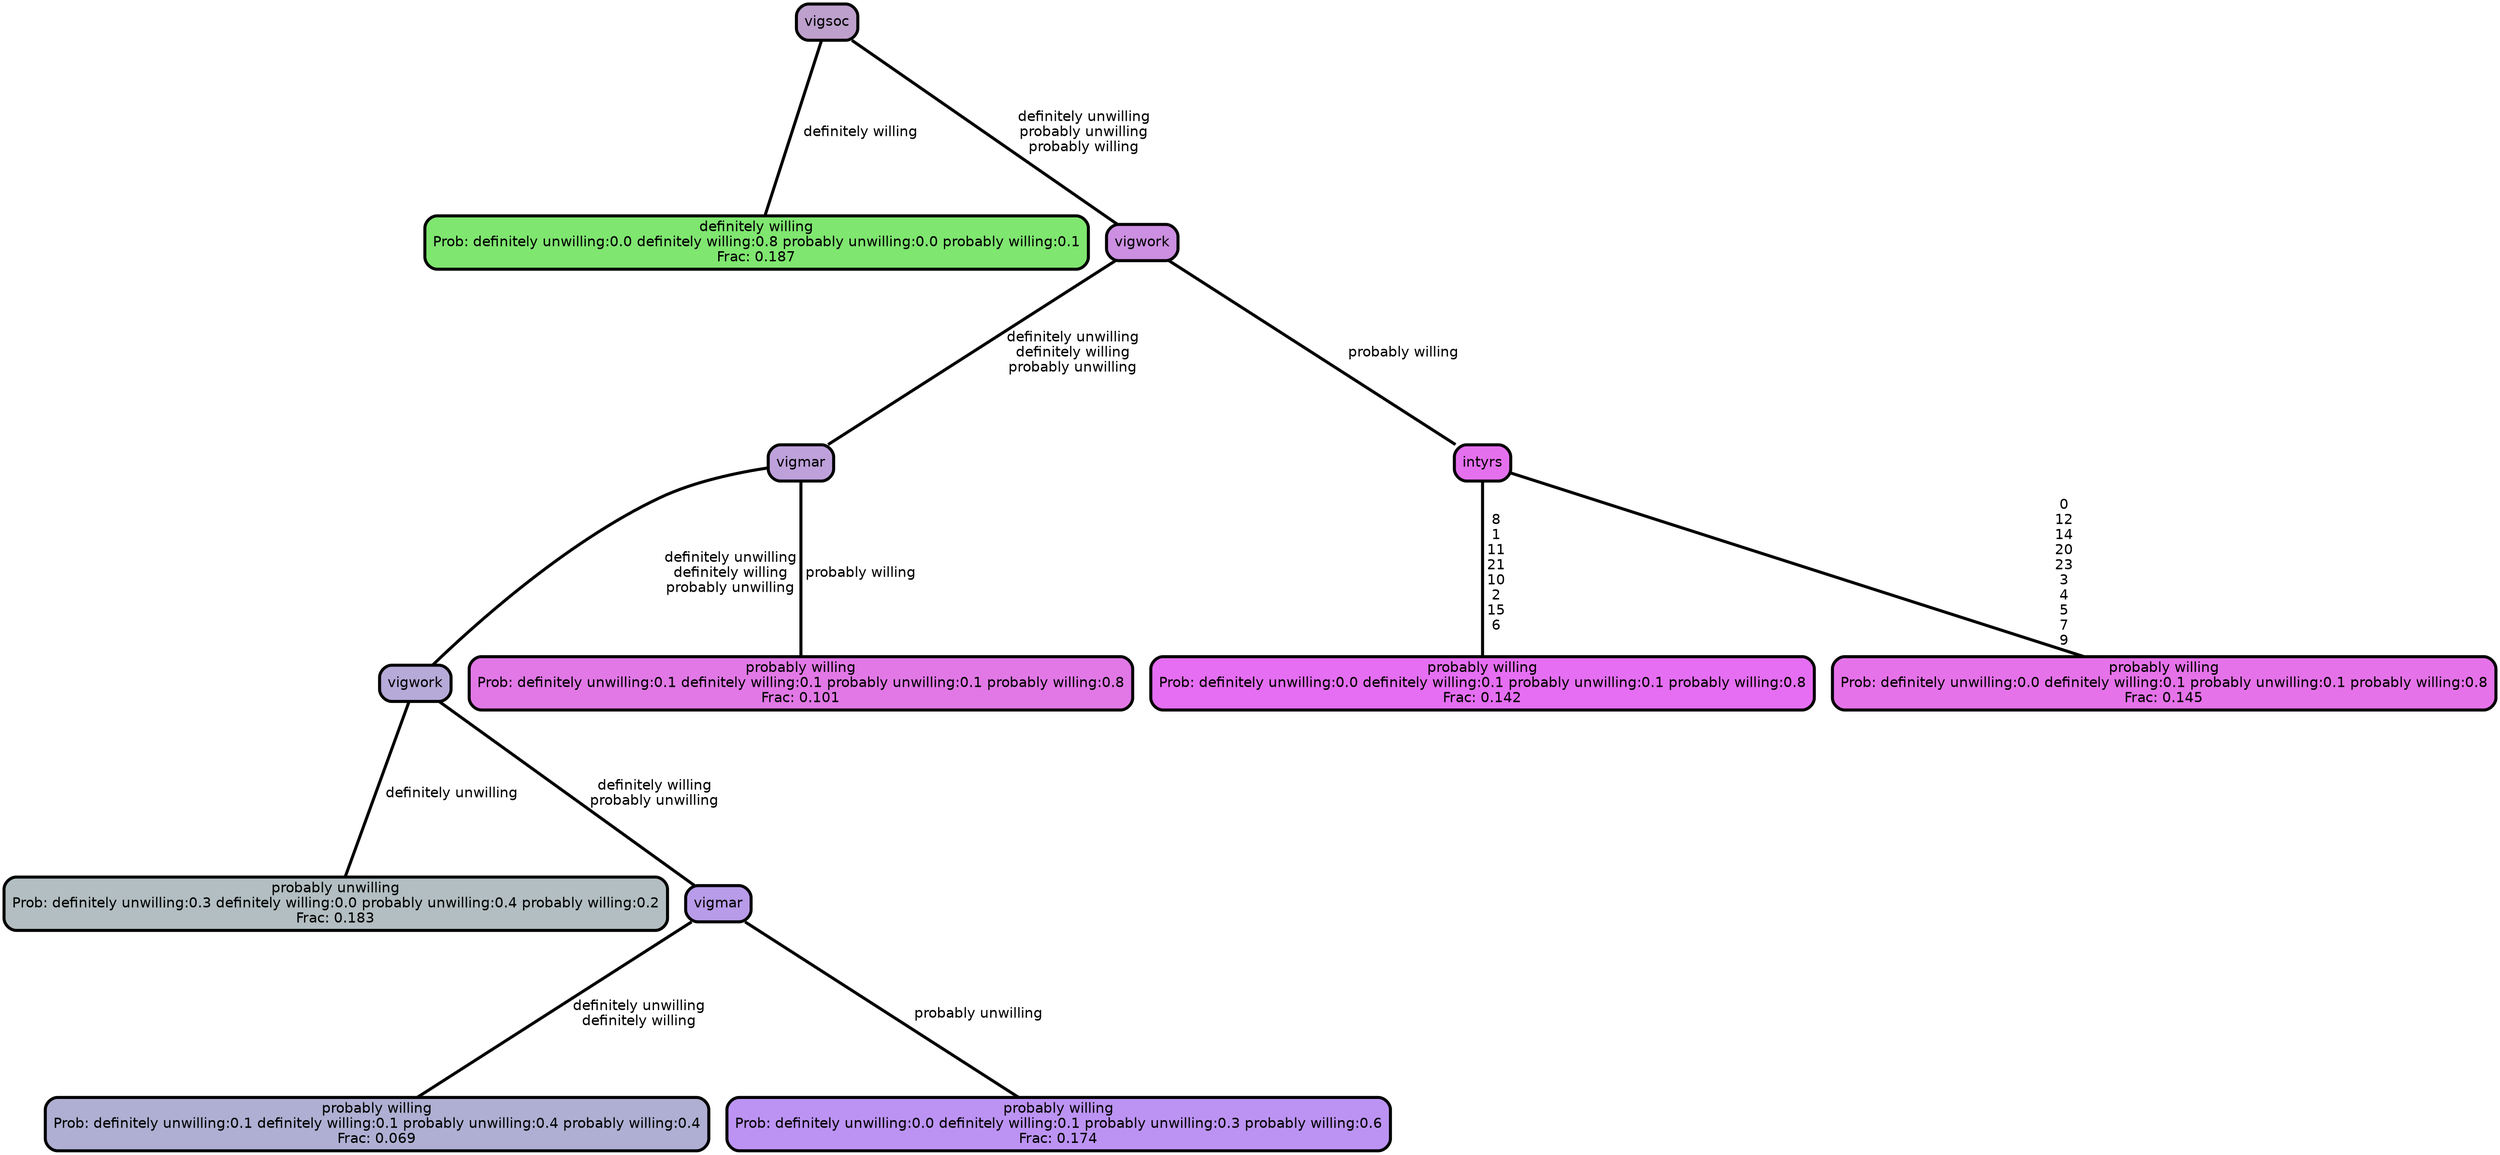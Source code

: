 graph Tree {
node [shape=box, style="filled, rounded",color="black",penwidth="3",fontcolor="black",                 fontname=helvetica] ;
graph [ranksep="0 equally", splines=straight,                 bgcolor=transparent, dpi=200] ;
edge [fontname=helvetica, color=black] ;
0 [label="definitely willing
Prob: definitely unwilling:0.0 definitely willing:0.8 probably unwilling:0.0 probably willing:0.1
Frac: 0.187", fillcolor="#7fe670"] ;
1 [label="vigsoc", fillcolor="#bda0cc"] ;
2 [label="probably unwilling
Prob: definitely unwilling:0.3 definitely willing:0.0 probably unwilling:0.4 probably willing:0.2
Frac: 0.183", fillcolor="#b2bec1"] ;
3 [label="vigwork", fillcolor="#b5aad8"] ;
4 [label="probably willing
Prob: definitely unwilling:0.1 definitely willing:0.1 probably unwilling:0.4 probably willing:0.4
Frac: 0.069", fillcolor="#aeafd2"] ;
5 [label="vigmar", fillcolor="#b89be9"] ;
6 [label="probably willing
Prob: definitely unwilling:0.0 definitely willing:0.1 probably unwilling:0.3 probably willing:0.6
Frac: 0.174", fillcolor="#bc93f3"] ;
7 [label="vigmar", fillcolor="#bea1db"] ;
8 [label="probably willing
Prob: definitely unwilling:0.1 definitely willing:0.1 probably unwilling:0.1 probably willing:0.8
Frac: 0.101", fillcolor="#e178e6"] ;
9 [label="vigwork", fillcolor="#cc8fe1"] ;
10 [label="probably willing
Prob: definitely unwilling:0.0 definitely willing:0.1 probably unwilling:0.1 probably willing:0.8
Frac: 0.142", fillcolor="#e56ef2"] ;
11 [label="intyrs", fillcolor="#e570ee"] ;
12 [label="probably willing
Prob: definitely unwilling:0.0 definitely willing:0.1 probably unwilling:0.1 probably willing:0.8
Frac: 0.145", fillcolor="#e572e9"] ;
1 -- 0 [label=" definitely willing",penwidth=3] ;
1 -- 9 [label=" definitely unwilling\n probably unwilling\n probably willing",penwidth=3] ;
3 -- 2 [label=" definitely unwilling",penwidth=3] ;
3 -- 5 [label=" definitely willing\n probably unwilling",penwidth=3] ;
5 -- 4 [label=" definitely unwilling\n definitely willing",penwidth=3] ;
5 -- 6 [label=" probably unwilling",penwidth=3] ;
7 -- 3 [label=" definitely unwilling\n definitely willing\n probably unwilling",penwidth=3] ;
7 -- 8 [label=" probably willing",penwidth=3] ;
9 -- 7 [label=" definitely unwilling\n definitely willing\n probably unwilling",penwidth=3] ;
9 -- 11 [label=" probably willing",penwidth=3] ;
11 -- 10 [label=" 8\n 1\n 11\n 21\n 10\n 2\n 15\n 6",penwidth=3] ;
11 -- 12 [label=" 0\n 12\n 14\n 20\n 23\n 3\n 4\n 5\n 7\n 9",penwidth=3] ;
{rank = same;}}